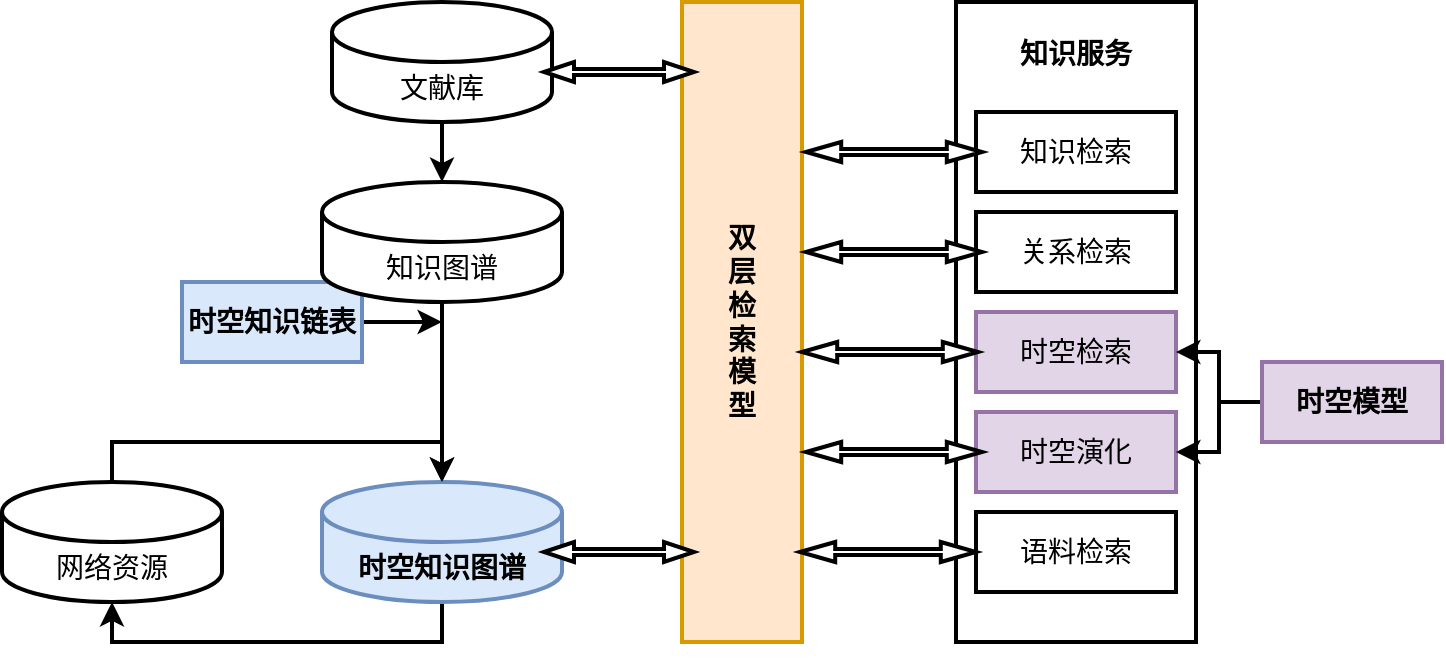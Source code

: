 <mxfile version="15.4.1" type="github"><diagram id="TtjruKvfjOuS0dOt-UCn" name="Page-1"><mxGraphModel dx="1865" dy="588" grid="1" gridSize="10" guides="1" tooltips="1" connect="1" arrows="1" fold="1" page="1" pageScale="1" pageWidth="827" pageHeight="1169" math="0" shadow="0"><root><mxCell id="0"/><mxCell id="1" parent="0"/><mxCell id="UDma1Er7jveJeMWUdIvE-3" style="edgeStyle=orthogonalEdgeStyle;rounded=0;orthogonalLoop=1;jettySize=auto;html=1;exitX=0.5;exitY=1;exitDx=0;exitDy=0;exitPerimeter=0;startArrow=none;strokeWidth=2;fontSize=14;" edge="1" parent="1" source="UDma1Er7jveJeMWUdIvE-12" target="UDma1Er7jveJeMWUdIvE-2"><mxGeometry relative="1" as="geometry"/></mxCell><mxCell id="UDma1Er7jveJeMWUdIvE-14" style="edgeStyle=orthogonalEdgeStyle;rounded=0;orthogonalLoop=1;jettySize=auto;html=1;exitX=0.5;exitY=1;exitDx=0;exitDy=0;exitPerimeter=0;entryX=0.5;entryY=0;entryDx=0;entryDy=0;entryPerimeter=0;strokeWidth=2;fontSize=14;" edge="1" parent="1" source="UDma1Er7jveJeMWUdIvE-1" target="UDma1Er7jveJeMWUdIvE-12"><mxGeometry relative="1" as="geometry"/></mxCell><mxCell id="UDma1Er7jveJeMWUdIvE-1" value="文献库" style="shape=cylinder3;whiteSpace=wrap;html=1;boundedLbl=1;backgroundOutline=1;size=15;strokeWidth=2;fontSize=14;" vertex="1" parent="1"><mxGeometry x="125" y="40" width="110" height="60" as="geometry"/></mxCell><mxCell id="UDma1Er7jveJeMWUdIvE-9" style="edgeStyle=orthogonalEdgeStyle;rounded=0;orthogonalLoop=1;jettySize=auto;html=1;exitX=0.5;exitY=1;exitDx=0;exitDy=0;exitPerimeter=0;entryX=0.5;entryY=1;entryDx=0;entryDy=0;entryPerimeter=0;strokeWidth=2;fontSize=14;" edge="1" parent="1" source="UDma1Er7jveJeMWUdIvE-2" target="UDma1Er7jveJeMWUdIvE-6"><mxGeometry relative="1" as="geometry"/></mxCell><mxCell id="UDma1Er7jveJeMWUdIvE-2" value="&lt;b&gt;时空知识图谱&lt;/b&gt;" style="shape=cylinder3;whiteSpace=wrap;html=1;boundedLbl=1;backgroundOutline=1;size=15;fillColor=#dae8fc;strokeColor=#6c8ebf;strokeWidth=2;fontSize=14;" vertex="1" parent="1"><mxGeometry x="120" y="280" width="120" height="60" as="geometry"/></mxCell><mxCell id="UDma1Er7jveJeMWUdIvE-10" style="edgeStyle=orthogonalEdgeStyle;rounded=0;orthogonalLoop=1;jettySize=auto;html=1;exitX=0.5;exitY=0;exitDx=0;exitDy=0;exitPerimeter=0;entryX=0.5;entryY=0;entryDx=0;entryDy=0;entryPerimeter=0;strokeWidth=2;fontSize=14;" edge="1" parent="1" source="UDma1Er7jveJeMWUdIvE-6" target="UDma1Er7jveJeMWUdIvE-2"><mxGeometry relative="1" as="geometry"><Array as="points"><mxPoint x="15" y="260"/><mxPoint x="180" y="260"/></Array></mxGeometry></mxCell><mxCell id="UDma1Er7jveJeMWUdIvE-6" value="网络资源" style="shape=cylinder3;whiteSpace=wrap;html=1;boundedLbl=1;backgroundOutline=1;size=15;strokeWidth=2;fontSize=14;" vertex="1" parent="1"><mxGeometry x="-40" y="280" width="110" height="60" as="geometry"/></mxCell><mxCell id="UDma1Er7jveJeMWUdIvE-18" style="edgeStyle=orthogonalEdgeStyle;rounded=0;orthogonalLoop=1;jettySize=auto;html=1;exitX=1;exitY=0.5;exitDx=0;exitDy=0;strokeWidth=2;fontSize=14;" edge="1" parent="1" source="UDma1Er7jveJeMWUdIvE-11"><mxGeometry relative="1" as="geometry"><mxPoint x="180" y="200" as="targetPoint"/></mxGeometry></mxCell><mxCell id="UDma1Er7jveJeMWUdIvE-11" value="&lt;b&gt;时空知识链表&lt;/b&gt;" style="rounded=0;whiteSpace=wrap;html=1;fillColor=#dae8fc;strokeColor=#6c8ebf;strokeWidth=2;fontSize=14;" vertex="1" parent="1"><mxGeometry x="50" y="180" width="90" height="40" as="geometry"/></mxCell><mxCell id="UDma1Er7jveJeMWUdIvE-12" value="知识图谱" style="shape=cylinder3;whiteSpace=wrap;html=1;boundedLbl=1;backgroundOutline=1;size=15;strokeWidth=2;fontSize=14;" vertex="1" parent="1"><mxGeometry x="120" y="130" width="120" height="60" as="geometry"/></mxCell><mxCell id="UDma1Er7jveJeMWUdIvE-19" value="&lt;b&gt;双&lt;br style=&quot;font-size: 14px&quot;&gt;层&lt;br style=&quot;font-size: 14px&quot;&gt;检&lt;br style=&quot;font-size: 14px&quot;&gt;索&lt;br style=&quot;font-size: 14px&quot;&gt;模&lt;br style=&quot;font-size: 14px&quot;&gt;型&lt;/b&gt;" style="rounded=0;whiteSpace=wrap;html=1;fillColor=#ffe6cc;strokeColor=#d79b00;strokeWidth=2;fontSize=14;" vertex="1" parent="1"><mxGeometry x="300" y="40" width="60" height="320" as="geometry"/></mxCell><mxCell id="UDma1Er7jveJeMWUdIvE-20" value="&lt;b&gt;知识服务&lt;br&gt;&lt;br&gt;&lt;br style=&quot;font-size: 14px&quot;&gt;&lt;br style=&quot;font-size: 14px&quot;&gt;&lt;br style=&quot;font-size: 14px&quot;&gt;&lt;br style=&quot;font-size: 14px&quot;&gt;&lt;br style=&quot;font-size: 14px&quot;&gt;&lt;br style=&quot;font-size: 14px&quot;&gt;&lt;br style=&quot;font-size: 14px&quot;&gt;&lt;br style=&quot;font-size: 14px&quot;&gt;&lt;br style=&quot;font-size: 14px&quot;&gt;&lt;br style=&quot;font-size: 14px&quot;&gt;&lt;br style=&quot;font-size: 14px&quot;&gt;&lt;br&gt;&lt;br&gt;&lt;br style=&quot;font-size: 14px&quot;&gt;&lt;br style=&quot;font-size: 14px&quot;&gt;&lt;/b&gt;" style="rounded=0;whiteSpace=wrap;html=1;strokeWidth=2;fontSize=14;" vertex="1" parent="1"><mxGeometry x="437" y="40" width="120" height="320" as="geometry"/></mxCell><mxCell id="UDma1Er7jveJeMWUdIvE-21" value="知识检索" style="rounded=0;whiteSpace=wrap;html=1;strokeWidth=2;fontSize=14;" vertex="1" parent="1"><mxGeometry x="447" y="95" width="100" height="40" as="geometry"/></mxCell><mxCell id="UDma1Er7jveJeMWUdIvE-22" value="关系检索" style="rounded=0;whiteSpace=wrap;html=1;strokeWidth=2;fontSize=14;" vertex="1" parent="1"><mxGeometry x="447" y="145" width="100" height="40" as="geometry"/></mxCell><mxCell id="UDma1Er7jveJeMWUdIvE-23" value="时空检索" style="rounded=0;whiteSpace=wrap;html=1;fillColor=#e1d5e7;strokeColor=#9673a6;strokeWidth=2;fontSize=14;" vertex="1" parent="1"><mxGeometry x="447" y="195" width="100" height="40" as="geometry"/></mxCell><mxCell id="UDma1Er7jveJeMWUdIvE-24" value="时空演化" style="rounded=0;whiteSpace=wrap;html=1;fillColor=#e1d5e7;strokeColor=#9673a6;strokeWidth=2;fontSize=14;" vertex="1" parent="1"><mxGeometry x="447" y="245" width="100" height="40" as="geometry"/></mxCell><mxCell id="UDma1Er7jveJeMWUdIvE-25" value="语料检索" style="rounded=0;whiteSpace=wrap;html=1;strokeWidth=2;fontSize=14;" vertex="1" parent="1"><mxGeometry x="447" y="295" width="100" height="40" as="geometry"/></mxCell><mxCell id="UDma1Er7jveJeMWUdIvE-27" style="edgeStyle=orthogonalEdgeStyle;rounded=0;orthogonalLoop=1;jettySize=auto;html=1;exitX=0;exitY=0.5;exitDx=0;exitDy=0;entryX=1;entryY=0.5;entryDx=0;entryDy=0;strokeWidth=2;fontSize=14;" edge="1" parent="1" source="UDma1Er7jveJeMWUdIvE-26" target="UDma1Er7jveJeMWUdIvE-23"><mxGeometry relative="1" as="geometry"><mxPoint x="570" y="220" as="targetPoint"/></mxGeometry></mxCell><mxCell id="UDma1Er7jveJeMWUdIvE-28" style="edgeStyle=orthogonalEdgeStyle;rounded=0;orthogonalLoop=1;jettySize=auto;html=1;exitX=0;exitY=0.5;exitDx=0;exitDy=0;entryX=1;entryY=0.5;entryDx=0;entryDy=0;strokeWidth=2;fontSize=14;" edge="1" parent="1" source="UDma1Er7jveJeMWUdIvE-26" target="UDma1Er7jveJeMWUdIvE-24"><mxGeometry relative="1" as="geometry"><mxPoint x="570" y="270" as="targetPoint"/></mxGeometry></mxCell><mxCell id="UDma1Er7jveJeMWUdIvE-26" value="&lt;b&gt;时空模型&lt;/b&gt;" style="rounded=0;whiteSpace=wrap;html=1;fillColor=#e1d5e7;strokeColor=#9673a6;strokeWidth=2;fontSize=14;" vertex="1" parent="1"><mxGeometry x="590" y="220" width="90" height="40" as="geometry"/></mxCell><mxCell id="UDma1Er7jveJeMWUdIvE-30" value="" style="shape=doubleArrow;whiteSpace=wrap;html=1;strokeWidth=2;fontSize=14;" vertex="1" parent="1"><mxGeometry x="231" y="70" width="75" height="10" as="geometry"/></mxCell><mxCell id="UDma1Er7jveJeMWUdIvE-31" value="" style="shape=doubleArrow;whiteSpace=wrap;html=1;strokeWidth=2;fontSize=14;" vertex="1" parent="1"><mxGeometry x="231" y="310" width="75" height="10" as="geometry"/></mxCell><mxCell id="UDma1Er7jveJeMWUdIvE-32" value="" style="shape=doubleArrow;whiteSpace=wrap;html=1;strokeWidth=2;fontSize=14;" vertex="1" parent="1"><mxGeometry x="362" y="110" width="88" height="10" as="geometry"/></mxCell><mxCell id="UDma1Er7jveJeMWUdIvE-34" value="" style="shape=doubleArrow;whiteSpace=wrap;html=1;strokeWidth=2;fontSize=14;" vertex="1" parent="1"><mxGeometry x="362" y="160" width="88" height="10" as="geometry"/></mxCell><mxCell id="UDma1Er7jveJeMWUdIvE-35" value="" style="shape=doubleArrow;whiteSpace=wrap;html=1;strokeWidth=2;fontSize=14;" vertex="1" parent="1"><mxGeometry x="360" y="210" width="88" height="10" as="geometry"/></mxCell><mxCell id="UDma1Er7jveJeMWUdIvE-36" value="" style="shape=doubleArrow;whiteSpace=wrap;html=1;strokeWidth=2;fontSize=14;" vertex="1" parent="1"><mxGeometry x="362" y="260" width="88" height="10" as="geometry"/></mxCell><mxCell id="UDma1Er7jveJeMWUdIvE-37" value="" style="shape=doubleArrow;whiteSpace=wrap;html=1;strokeWidth=2;fontSize=14;" vertex="1" parent="1"><mxGeometry x="359" y="310" width="88" height="10" as="geometry"/></mxCell></root></mxGraphModel></diagram></mxfile>